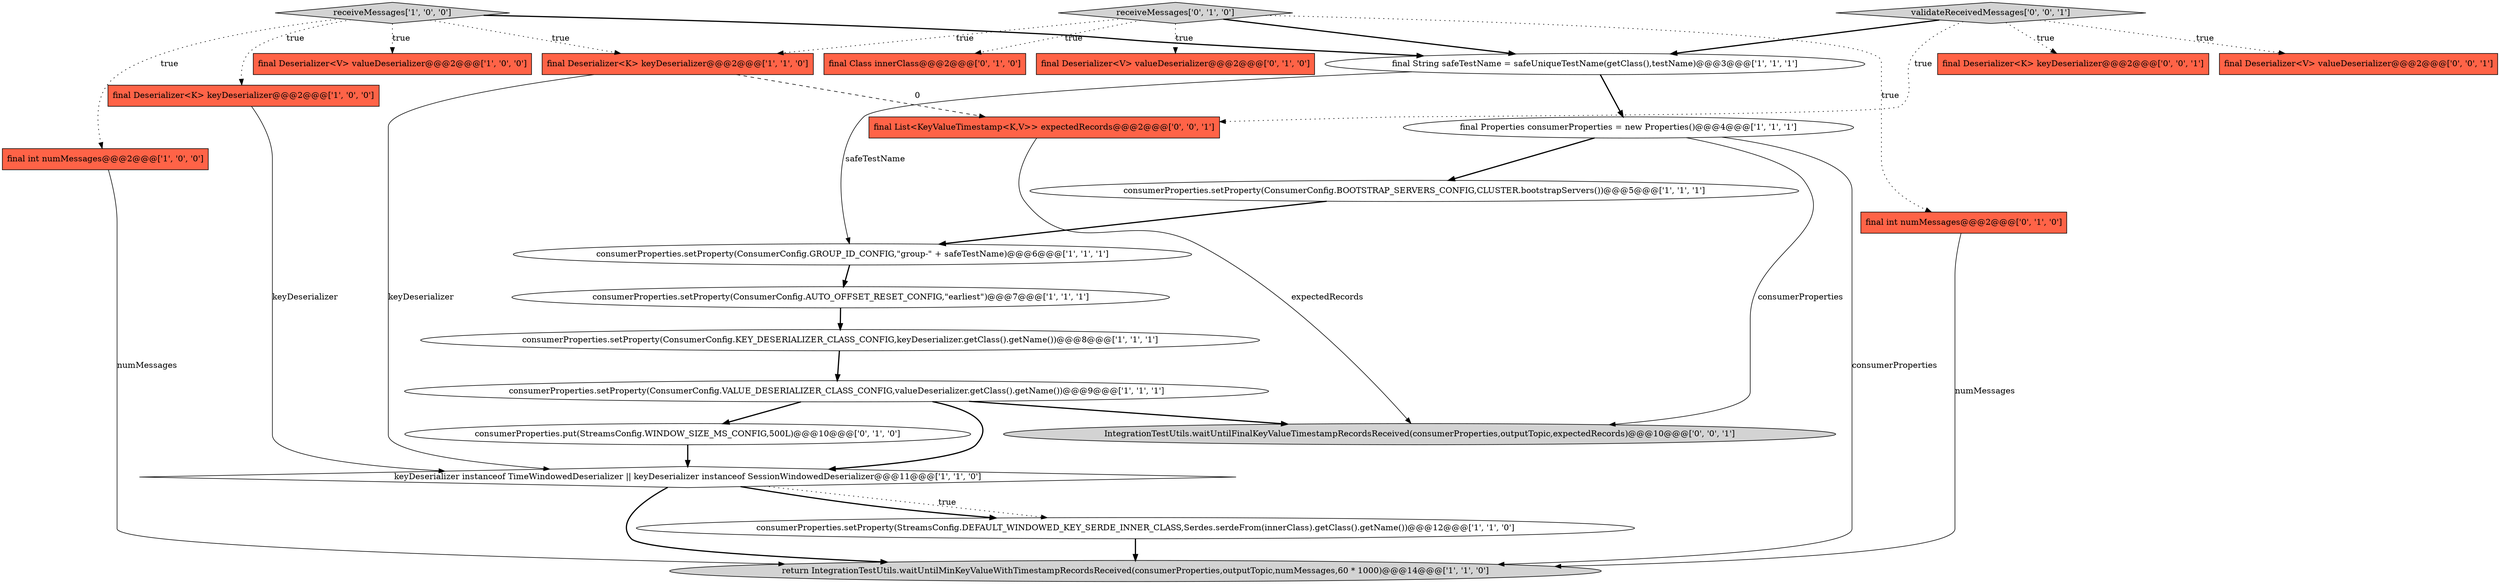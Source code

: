 digraph {
5 [style = filled, label = "receiveMessages['1', '0', '0']", fillcolor = lightgray, shape = diamond image = "AAA0AAABBB1BBB"];
15 [style = filled, label = "consumerProperties.put(StreamsConfig.WINDOW_SIZE_MS_CONFIG,500L)@@@10@@@['0', '1', '0']", fillcolor = white, shape = ellipse image = "AAA1AAABBB2BBB"];
1 [style = filled, label = "final Deserializer<K> keyDeserializer@@@2@@@['1', '0', '0']", fillcolor = tomato, shape = box image = "AAA0AAABBB1BBB"];
10 [style = filled, label = "final int numMessages@@@2@@@['1', '0', '0']", fillcolor = tomato, shape = box image = "AAA0AAABBB1BBB"];
11 [style = filled, label = "consumerProperties.setProperty(ConsumerConfig.AUTO_OFFSET_RESET_CONFIG,\"earliest\")@@@7@@@['1', '1', '1']", fillcolor = white, shape = ellipse image = "AAA0AAABBB1BBB"];
17 [style = filled, label = "final int numMessages@@@2@@@['0', '1', '0']", fillcolor = tomato, shape = box image = "AAA0AAABBB2BBB"];
7 [style = filled, label = "return IntegrationTestUtils.waitUntilMinKeyValueWithTimestampRecordsReceived(consumerProperties,outputTopic,numMessages,60 * 1000)@@@14@@@['1', '1', '0']", fillcolor = lightgray, shape = ellipse image = "AAA0AAABBB1BBB"];
3 [style = filled, label = "keyDeserializer instanceof TimeWindowedDeserializer || keyDeserializer instanceof SessionWindowedDeserializer@@@11@@@['1', '1', '0']", fillcolor = white, shape = diamond image = "AAA0AAABBB1BBB"];
12 [style = filled, label = "final Deserializer<V> valueDeserializer@@@2@@@['1', '0', '0']", fillcolor = tomato, shape = box image = "AAA0AAABBB1BBB"];
21 [style = filled, label = "validateReceivedMessages['0', '0', '1']", fillcolor = lightgray, shape = diamond image = "AAA0AAABBB3BBB"];
13 [style = filled, label = "final Deserializer<K> keyDeserializer@@@2@@@['1', '1', '0']", fillcolor = tomato, shape = box image = "AAA0AAABBB1BBB"];
19 [style = filled, label = "final Class innerClass@@@2@@@['0', '1', '0']", fillcolor = tomato, shape = box image = "AAA0AAABBB2BBB"];
6 [style = filled, label = "consumerProperties.setProperty(ConsumerConfig.GROUP_ID_CONFIG,\"group-\" + safeTestName)@@@6@@@['1', '1', '1']", fillcolor = white, shape = ellipse image = "AAA0AAABBB1BBB"];
18 [style = filled, label = "receiveMessages['0', '1', '0']", fillcolor = lightgray, shape = diamond image = "AAA0AAABBB2BBB"];
8 [style = filled, label = "final String safeTestName = safeUniqueTestName(getClass(),testName)@@@3@@@['1', '1', '1']", fillcolor = white, shape = ellipse image = "AAA0AAABBB1BBB"];
23 [style = filled, label = "final Deserializer<V> valueDeserializer@@@2@@@['0', '0', '1']", fillcolor = tomato, shape = box image = "AAA0AAABBB3BBB"];
4 [style = filled, label = "consumerProperties.setProperty(ConsumerConfig.KEY_DESERIALIZER_CLASS_CONFIG,keyDeserializer.getClass().getName())@@@8@@@['1', '1', '1']", fillcolor = white, shape = ellipse image = "AAA0AAABBB1BBB"];
14 [style = filled, label = "consumerProperties.setProperty(StreamsConfig.DEFAULT_WINDOWED_KEY_SERDE_INNER_CLASS,Serdes.serdeFrom(innerClass).getClass().getName())@@@12@@@['1', '1', '0']", fillcolor = white, shape = ellipse image = "AAA0AAABBB1BBB"];
20 [style = filled, label = "IntegrationTestUtils.waitUntilFinalKeyValueTimestampRecordsReceived(consumerProperties,outputTopic,expectedRecords)@@@10@@@['0', '0', '1']", fillcolor = lightgray, shape = ellipse image = "AAA0AAABBB3BBB"];
24 [style = filled, label = "final List<KeyValueTimestamp<K,V>> expectedRecords@@@2@@@['0', '0', '1']", fillcolor = tomato, shape = box image = "AAA0AAABBB3BBB"];
0 [style = filled, label = "consumerProperties.setProperty(ConsumerConfig.BOOTSTRAP_SERVERS_CONFIG,CLUSTER.bootstrapServers())@@@5@@@['1', '1', '1']", fillcolor = white, shape = ellipse image = "AAA0AAABBB1BBB"];
22 [style = filled, label = "final Deserializer<K> keyDeserializer@@@2@@@['0', '0', '1']", fillcolor = tomato, shape = box image = "AAA0AAABBB3BBB"];
16 [style = filled, label = "final Deserializer<V> valueDeserializer@@@2@@@['0', '1', '0']", fillcolor = tomato, shape = box image = "AAA0AAABBB2BBB"];
9 [style = filled, label = "consumerProperties.setProperty(ConsumerConfig.VALUE_DESERIALIZER_CLASS_CONFIG,valueDeserializer.getClass().getName())@@@9@@@['1', '1', '1']", fillcolor = white, shape = ellipse image = "AAA0AAABBB1BBB"];
2 [style = filled, label = "final Properties consumerProperties = new Properties()@@@4@@@['1', '1', '1']", fillcolor = white, shape = ellipse image = "AAA0AAABBB1BBB"];
0->6 [style = bold, label=""];
1->3 [style = solid, label="keyDeserializer"];
14->7 [style = bold, label=""];
11->4 [style = bold, label=""];
3->14 [style = bold, label=""];
5->10 [style = dotted, label="true"];
5->8 [style = bold, label=""];
17->7 [style = solid, label="numMessages"];
9->20 [style = bold, label=""];
6->11 [style = bold, label=""];
21->24 [style = dotted, label="true"];
9->3 [style = bold, label=""];
13->3 [style = solid, label="keyDeserializer"];
9->15 [style = bold, label=""];
21->22 [style = dotted, label="true"];
3->14 [style = dotted, label="true"];
5->13 [style = dotted, label="true"];
21->8 [style = bold, label=""];
21->23 [style = dotted, label="true"];
5->12 [style = dotted, label="true"];
3->7 [style = bold, label=""];
13->24 [style = dashed, label="0"];
18->13 [style = dotted, label="true"];
18->16 [style = dotted, label="true"];
18->17 [style = dotted, label="true"];
8->2 [style = bold, label=""];
8->6 [style = solid, label="safeTestName"];
10->7 [style = solid, label="numMessages"];
2->20 [style = solid, label="consumerProperties"];
4->9 [style = bold, label=""];
18->19 [style = dotted, label="true"];
15->3 [style = bold, label=""];
2->0 [style = bold, label=""];
2->7 [style = solid, label="consumerProperties"];
5->1 [style = dotted, label="true"];
18->8 [style = bold, label=""];
24->20 [style = solid, label="expectedRecords"];
}
